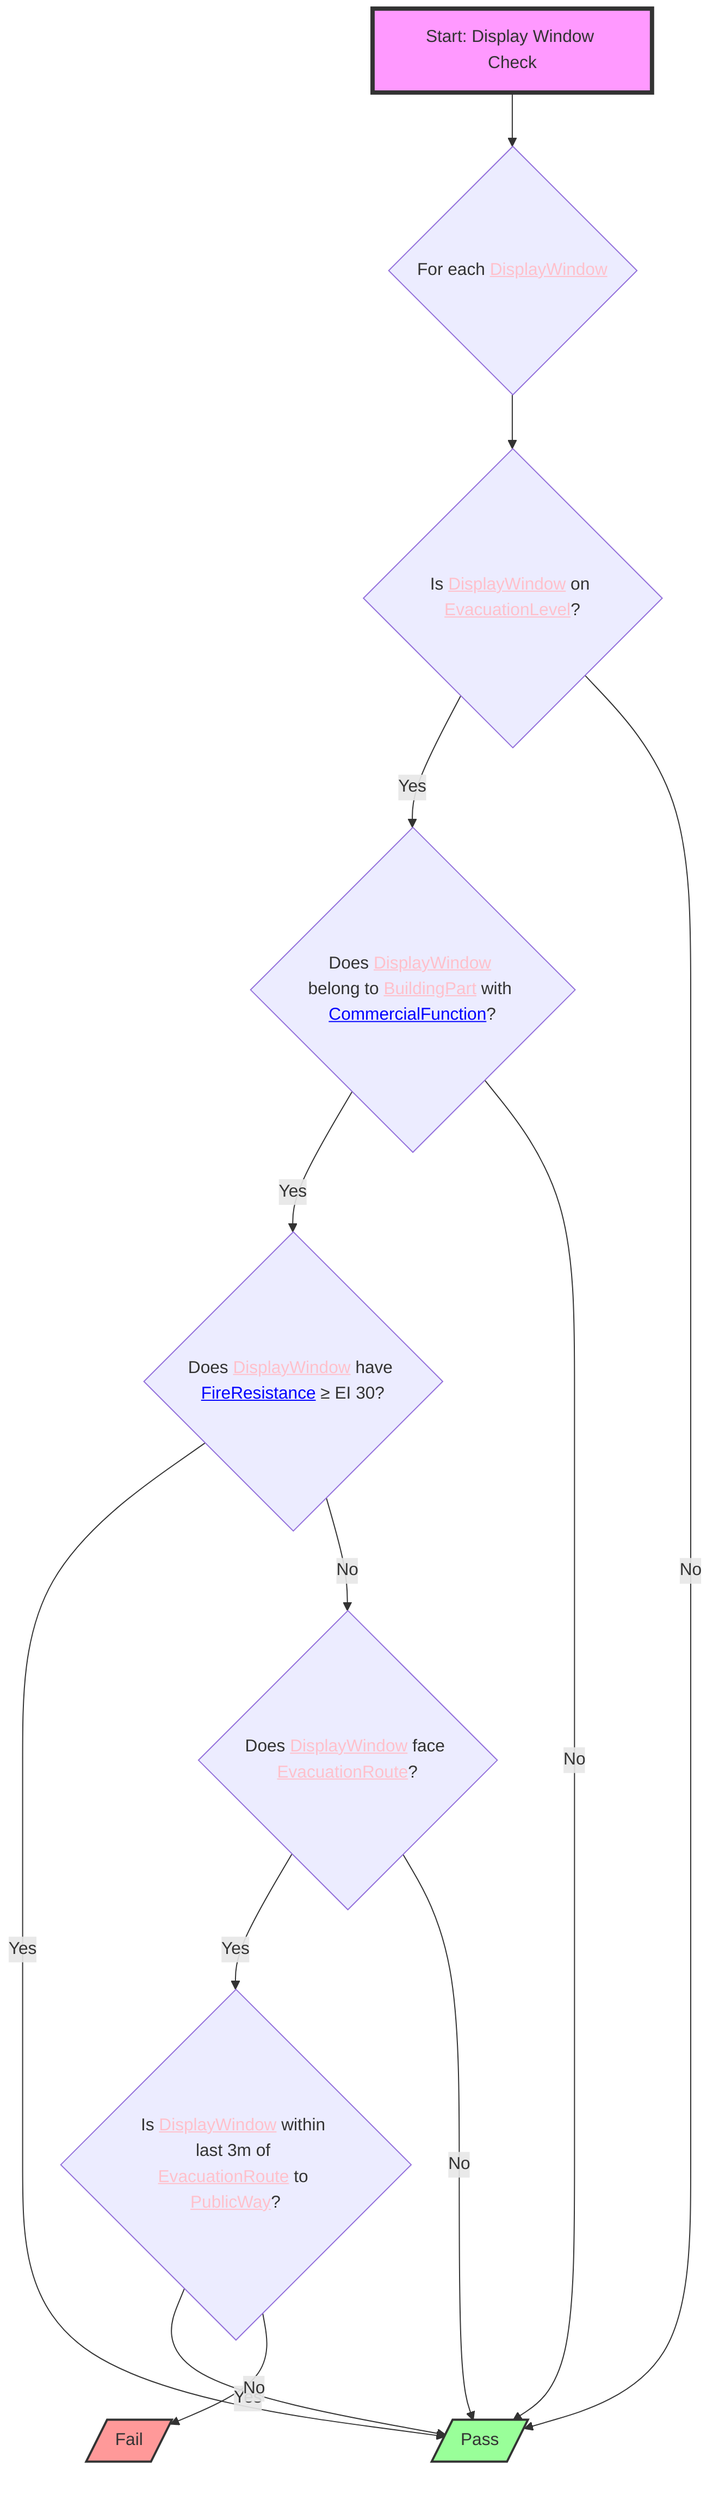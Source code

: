 flowchart TD
    S1["Start: Display Window Check"] --> A{"For each <a href='http://example.com/firebimbuilding#DisplayWindow' style='color:pink;'>DisplayWindow</a>"}
    A --> B{"Is <a href='http://example.com/firebimbuilding#DisplayWindow' style='color:pink;'>DisplayWindow</a> on <a href='http://example.com/firebimbuilding#EvacuationLevel' style='color:pink;'>EvacuationLevel</a>?"}
    B -- Yes --> C{"Does <a href='http://example.com/firebimbuilding#DisplayWindow' style='color:pink;'>DisplayWindow</a> belong to <a href='http://example.com/firebimbuilding#BuildingPart' style='color:pink;'>BuildingPart</a> with <a href='http://example.com/firebimbuilding#CommercialFunction' style='color:blue;'>CommercialFunction</a>?"}
    C -- Yes --> D{"Does <a href='http://example.com/firebimbuilding#DisplayWindow' style='color:pink;'>DisplayWindow</a> have <a href='http://example.com/firebimbuilding#FireResistance' style='color:blue;'>FireResistance</a> ≥ EI 30?"}
    D -- Yes --> E[/"Pass"/]
    D -- No --> F{"Does <a href='http://example.com/firebimbuilding#DisplayWindow' style='color:pink;'>DisplayWindow</a> face <a href='http://example.com/firebimbuilding#EvacuationRoute' style='color:pink;'>EvacuationRoute</a>?"}
    F -- Yes --> G{"Is <a href='http://example.com/firebimbuilding#DisplayWindow' style='color:pink;'>DisplayWindow</a> within last 3m of <a href='http://example.com/firebimbuilding#EvacuationRoute' style='color:pink;'>EvacuationRoute</a> to <a href='http://example.com/firebimbuilding#PublicWay' style='color:pink;'>PublicWay</a>?"}
    G -- Yes --> E
    G -- No --> H[/"Fail"/]
    F -- No --> E
    C -- No --> E
    B -- No --> E

    S1:::startClass
    E:::passClass
    H:::failClass

    classDef startClass fill:#f9f,stroke:#333,stroke-width:4px
    classDef passClass fill:#9f9,stroke:#333,stroke-width:2px
    classDef failClass fill:#f99,stroke:#333,stroke-width:2px